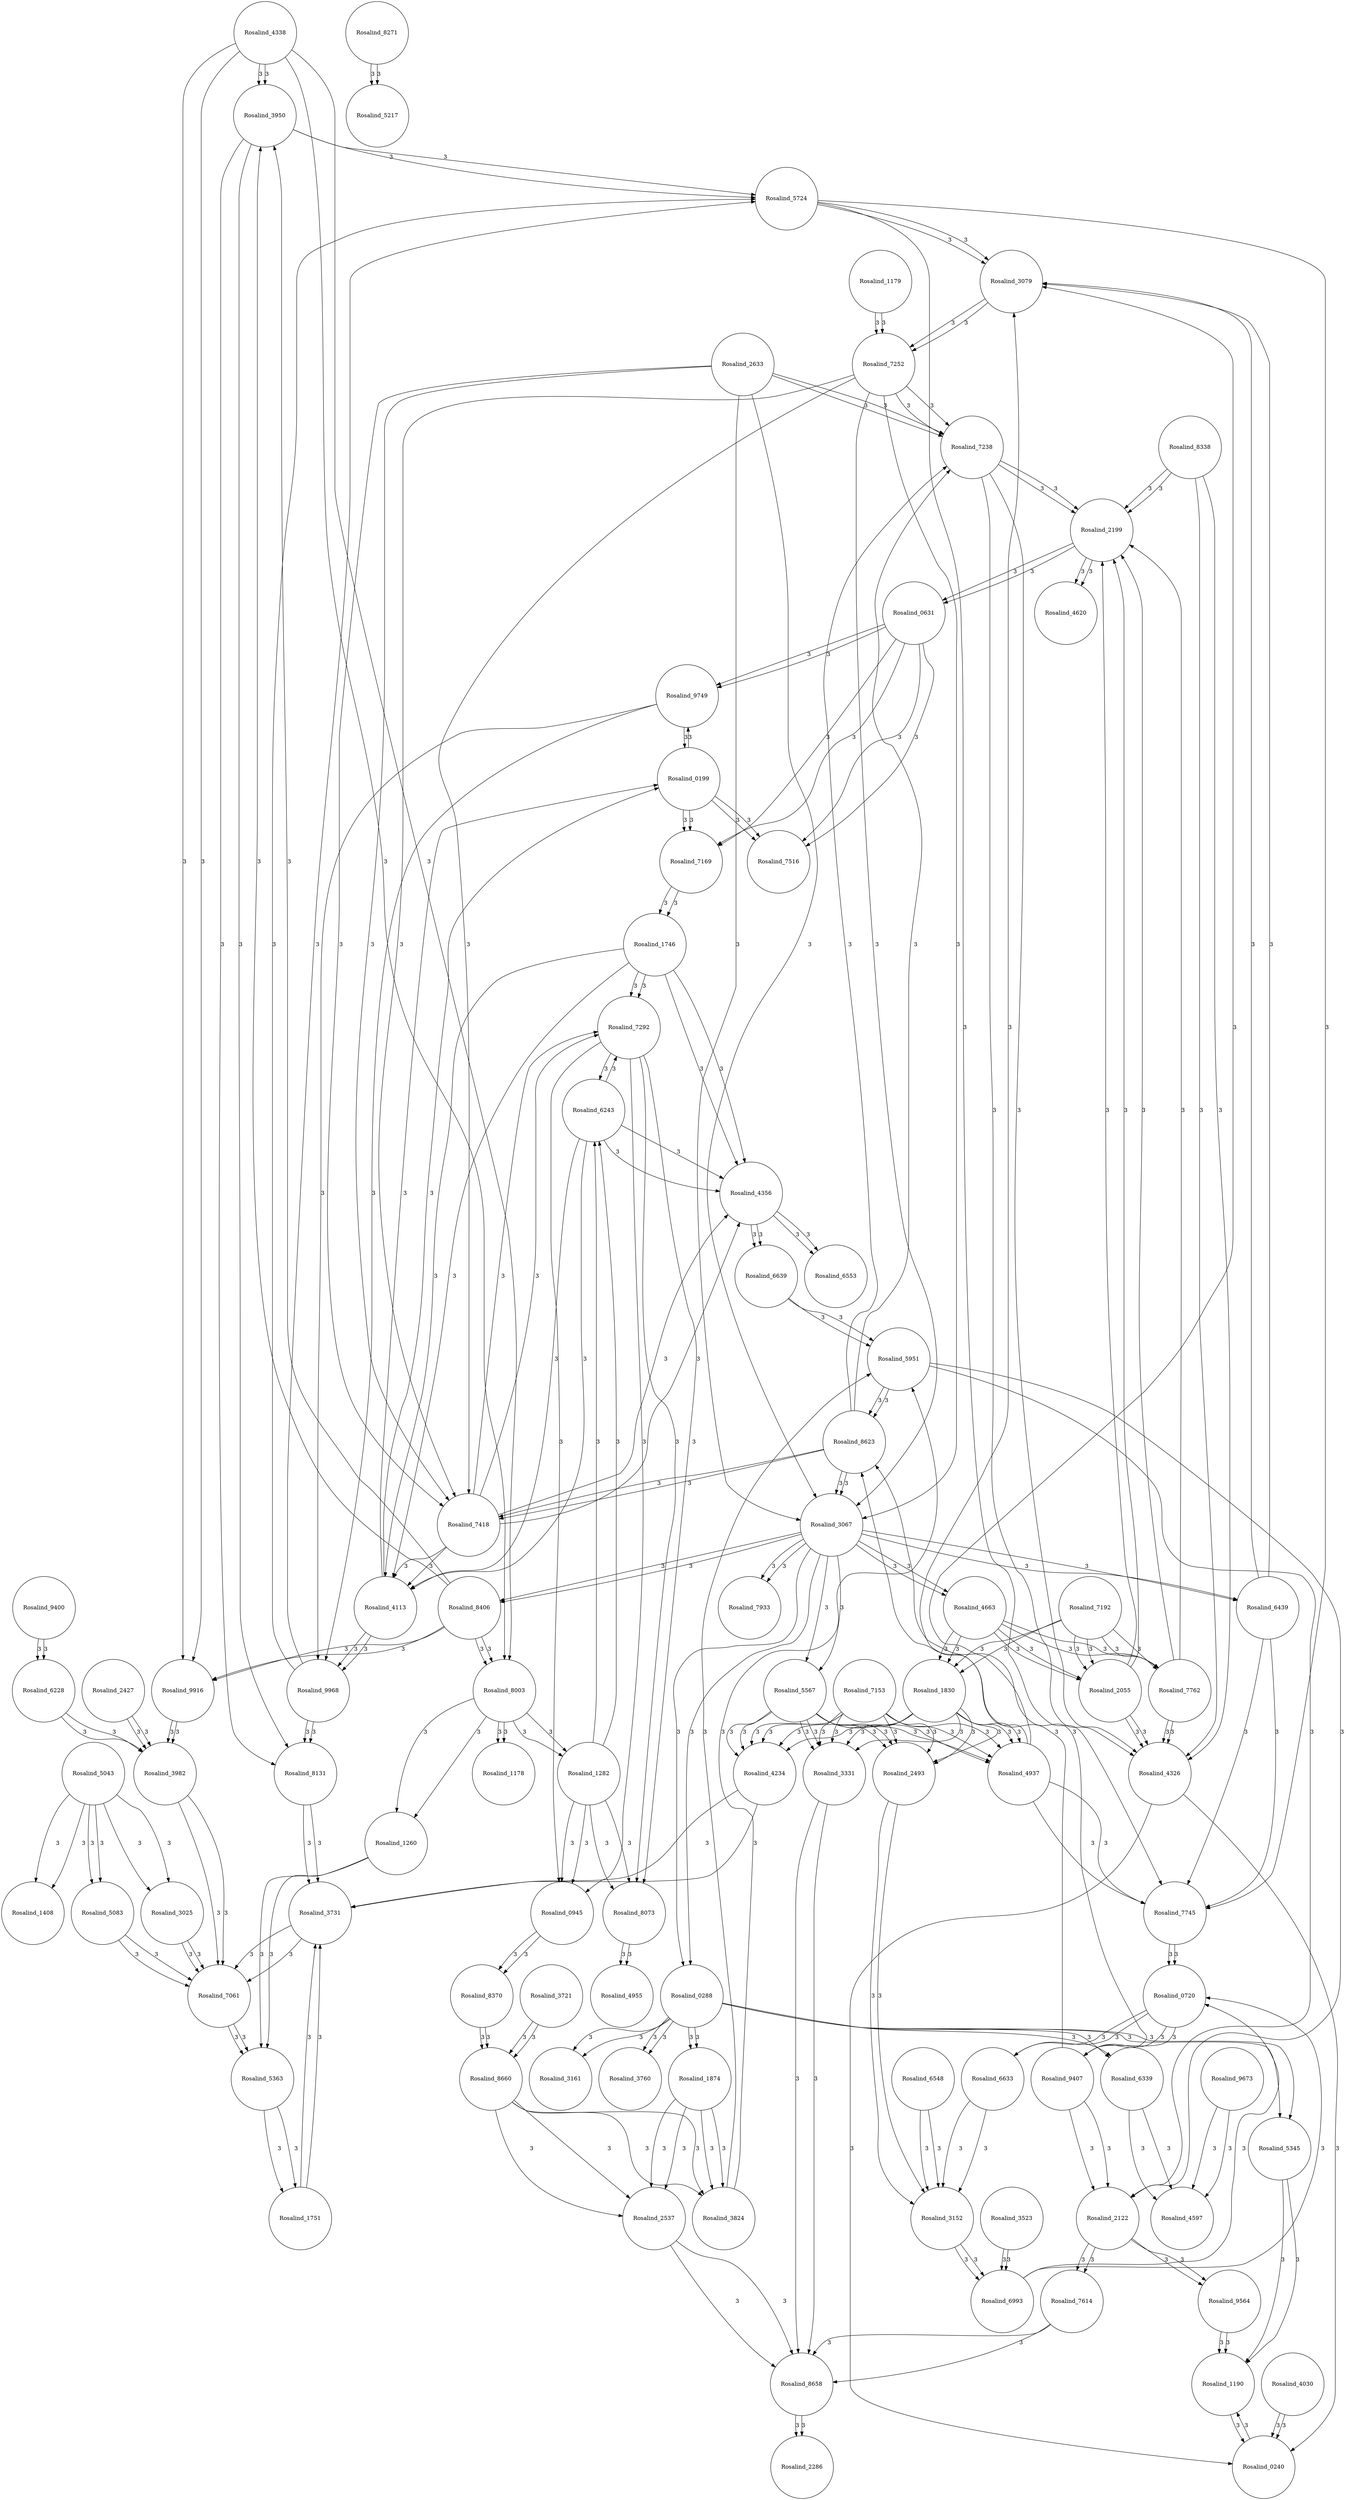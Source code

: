 digraph "Overlap Graph for 3" {
	node [shape=circle]
	Rosalind_3950 -> Rosalind_5724 [label=3]
	Rosalind_8406 -> Rosalind_3950 [label=3]
	Rosalind_3950 -> Rosalind_8131 [label=3]
	Rosalind_4338 -> Rosalind_3950 [label=3]
	Rosalind_9407 -> Rosalind_2122 [label=3]
	Rosalind_0720 -> Rosalind_9407 [label=3]
	Rosalind_9407 -> Rosalind_8623 [label=3]
	Rosalind_2199 -> Rosalind_4620 [label=3]
	Rosalind_2055 -> Rosalind_2199 [label=3]
	Rosalind_2199 -> Rosalind_0631 [label=3]
	Rosalind_8338 -> Rosalind_2199 [label=3]
	Rosalind_7238 -> Rosalind_2199 [label=3]
	Rosalind_7762 -> Rosalind_2199 [label=3]
	Rosalind_1751 -> Rosalind_3731 [label=3]
	Rosalind_5363 -> Rosalind_1751 [label=3]
	Rosalind_2199 -> Rosalind_4620 [label=3]
	Rosalind_0288 -> Rosalind_5345 [label=3]
	Rosalind_5345 -> Rosalind_1190 [label=3]
	Rosalind_2122 -> Rosalind_9564 [label=3]
	Rosalind_9564 -> Rosalind_1190 [label=3]
	Rosalind_9407 -> Rosalind_2122 [label=3]
	Rosalind_2122 -> Rosalind_9564 [label=3]
	Rosalind_2122 -> Rosalind_7614 [label=3]
	Rosalind_5951 -> Rosalind_2122 [label=3]
	Rosalind_8271 -> Rosalind_5217 [label=3]
	Rosalind_9400 -> Rosalind_6228 [label=3]
	Rosalind_9749 -> Rosalind_0199 [label=3]
	Rosalind_9749 -> Rosalind_9968 [label=3]
	Rosalind_0631 -> Rosalind_9749 [label=3]
	Rosalind_2055 -> Rosalind_2199 [label=3]
	Rosalind_2055 -> Rosalind_4326 [label=3]
	Rosalind_4663 -> Rosalind_2055 [label=3]
	Rosalind_7192 -> Rosalind_2055 [label=3]
	Rosalind_0199 -> Rosalind_9749 [label=3]
	Rosalind_4113 -> Rosalind_0199 [label=3]
	Rosalind_0199 -> Rosalind_7169 [label=3]
	Rosalind_0199 -> Rosalind_7516 [label=3]
	Rosalind_4326 -> Rosalind_0240 [label=3]
	Rosalind_4030 -> Rosalind_0240 [label=3]
	Rosalind_0240 -> Rosalind_1190 [label=3]
	Rosalind_7252 -> Rosalind_3067 [label=3]
	Rosalind_7252 -> Rosalind_7418 [label=3]
	Rosalind_3079 -> Rosalind_7252 [label=3]
	Rosalind_1179 -> Rosalind_7252 [label=3]
	Rosalind_7252 -> Rosalind_7238 [label=3]
	Rosalind_3025 -> Rosalind_7061 [label=3]
	Rosalind_5043 -> Rosalind_3025 [label=3]
	Rosalind_8370 -> Rosalind_8660 [label=3]
	Rosalind_8660 -> Rosalind_3824 [label=3]
	Rosalind_8660 -> Rosalind_2537 [label=3]
	Rosalind_3721 -> Rosalind_8660 [label=3]
	Rosalind_8003 -> Rosalind_1260 [label=3]
	Rosalind_8406 -> Rosalind_8003 [label=3]
	Rosalind_8003 -> Rosalind_1282 [label=3]
	Rosalind_8003 -> Rosalind_1178 [label=3]
	Rosalind_4338 -> Rosalind_8003 [label=3]
	Rosalind_7252 -> Rosalind_3067 [label=3]
	Rosalind_3067 -> Rosalind_0288 [label=3]
	Rosalind_3067 -> Rosalind_8406 [label=3]
	Rosalind_3067 -> Rosalind_5567 [label=3]
	Rosalind_3067 -> Rosalind_6439 [label=3]
	Rosalind_3067 -> Rosalind_4663 [label=3]
	Rosalind_8623 -> Rosalind_3067 [label=3]
	Rosalind_2633 -> Rosalind_3067 [label=3]
	Rosalind_3067 -> Rosalind_7933 [label=3]
	Rosalind_0288 -> Rosalind_3760 [label=3]
	Rosalind_8003 -> Rosalind_1260 [label=3]
	Rosalind_1260 -> Rosalind_5363 [label=3]
	Rosalind_6339 -> Rosalind_4597 [label=3]
	Rosalind_9673 -> Rosalind_4597 [label=3]
	Rosalind_4113 -> Rosalind_0199 [label=3]
	Rosalind_1746 -> Rosalind_4113 [label=3]
	Rosalind_6243 -> Rosalind_4113 [label=3]
	Rosalind_7418 -> Rosalind_4113 [label=3]
	Rosalind_4113 -> Rosalind_9968 [label=3]
	Rosalind_1282 -> Rosalind_0945 [label=3]
	Rosalind_0945 -> Rosalind_8370 [label=3]
	Rosalind_7292 -> Rosalind_0945 [label=3]
	Rosalind_3950 -> Rosalind_5724 [label=3]
	Rosalind_5724 -> Rosalind_7745 [label=3]
	Rosalind_9968 -> Rosalind_5724 [label=3]
	Rosalind_5724 -> Rosalind_3079 [label=3]
	Rosalind_0288 -> Rosalind_1874 [label=3]
	Rosalind_1874 -> Rosalind_3824 [label=3]
	Rosalind_1874 -> Rosalind_2537 [label=3]
	Rosalind_9916 -> Rosalind_3982 [label=3]
	Rosalind_8406 -> Rosalind_9916 [label=3]
	Rosalind_4338 -> Rosalind_9916 [label=3]
	Rosalind_1751 -> Rosalind_3731 [label=3]
	Rosalind_4234 -> Rosalind_3731 [label=3]
	Rosalind_8131 -> Rosalind_3731 [label=3]
	Rosalind_3731 -> Rosalind_7061 [label=3]
	Rosalind_2055 -> Rosalind_4326 [label=3]
	Rosalind_4326 -> Rosalind_0240 [label=3]
	Rosalind_8338 -> Rosalind_4326 [label=3]
	Rosalind_7238 -> Rosalind_4326 [label=3]
	Rosalind_7762 -> Rosalind_4326 [label=3]
	Rosalind_0199 -> Rosalind_7169 [label=3]
	Rosalind_7169 -> Rosalind_1746 [label=3]
	Rosalind_0631 -> Rosalind_7169 [label=3]
	Rosalind_4234 -> Rosalind_3731 [label=3]
	Rosalind_7153 -> Rosalind_4234 [label=3]
	Rosalind_5567 -> Rosalind_4234 [label=3]
	Rosalind_1830 -> Rosalind_4234 [label=3]
	Rosalind_8658 -> Rosalind_2286 [label=3]
	Rosalind_8073 -> Rosalind_4955 [label=3]
	Rosalind_7153 -> Rosalind_4234 [label=3]
	Rosalind_7153 -> Rosalind_4937 [label=3]
	Rosalind_7153 -> Rosalind_2493 [label=3]
	Rosalind_7153 -> Rosalind_3331 [label=3]
	Rosalind_6633 -> Rosalind_3152 [label=3]
	Rosalind_3152 -> Rosalind_6993 [label=3]
	Rosalind_2493 -> Rosalind_3152 [label=3]
	Rosalind_6548 -> Rosalind_3152 [label=3]
	Rosalind_4356 -> Rosalind_6553 [label=3]
	Rosalind_0288 -> Rosalind_5345 [label=3]
	Rosalind_3067 -> Rosalind_0288 [label=3]
	Rosalind_0288 -> Rosalind_3760 [label=3]
	Rosalind_0288 -> Rosalind_1874 [label=3]
	Rosalind_0288 -> Rosalind_3161 [label=3]
	Rosalind_0288 -> Rosalind_6339 [label=3]
	Rosalind_9916 -> Rosalind_3982 [label=3]
	Rosalind_3982 -> Rosalind_7061 [label=3]
	Rosalind_2427 -> Rosalind_3982 [label=3]
	Rosalind_6228 -> Rosalind_3982 [label=3]
	Rosalind_8406 -> Rosalind_3950 [label=3]
	Rosalind_8406 -> Rosalind_8003 [label=3]
	Rosalind_3067 -> Rosalind_8406 [label=3]
	Rosalind_8406 -> Rosalind_9916 [label=3]
	Rosalind_6633 -> Rosalind_3152 [label=3]
	Rosalind_0720 -> Rosalind_6633 [label=3]
	Rosalind_8003 -> Rosalind_1282 [label=3]
	Rosalind_1282 -> Rosalind_0945 [label=3]
	Rosalind_1282 -> Rosalind_6243 [label=3]
	Rosalind_1282 -> Rosalind_8073 [label=3]
	Rosalind_3152 -> Rosalind_6993 [label=3]
	Rosalind_6993 -> Rosalind_0720 [label=3]
	Rosalind_3523 -> Rosalind_6993 [label=3]
	Rosalind_0199 -> Rosalind_7516 [label=3]
	Rosalind_0631 -> Rosalind_7516 [label=3]
	Rosalind_4030 -> Rosalind_0240 [label=3]
	Rosalind_3067 -> Rosalind_5567 [label=3]
	Rosalind_5567 -> Rosalind_4234 [label=3]
	Rosalind_5567 -> Rosalind_4937 [label=3]
	Rosalind_5567 -> Rosalind_2493 [label=3]
	Rosalind_5567 -> Rosalind_3331 [label=3]
	Rosalind_8370 -> Rosalind_8660 [label=3]
	Rosalind_0945 -> Rosalind_8370 [label=3]
	Rosalind_1746 -> Rosalind_4113 [label=3]
	Rosalind_7169 -> Rosalind_1746 [label=3]
	Rosalind_1746 -> Rosalind_4356 [label=3]
	Rosalind_1746 -> Rosalind_7292 [label=3]
	Rosalind_3950 -> Rosalind_8131 [label=3]
	Rosalind_8131 -> Rosalind_3731 [label=3]
	Rosalind_9968 -> Rosalind_8131 [label=3]
	Rosalind_3067 -> Rosalind_6439 [label=3]
	Rosalind_6439 -> Rosalind_7745 [label=3]
	Rosalind_6439 -> Rosalind_3079 [label=3]
	Rosalind_3025 -> Rosalind_7061 [label=3]
	Rosalind_3731 -> Rosalind_7061 [label=3]
	Rosalind_3982 -> Rosalind_7061 [label=3]
	Rosalind_7061 -> Rosalind_5363 [label=3]
	Rosalind_5083 -> Rosalind_7061 [label=3]
	Rosalind_4356 -> Rosalind_6553 [label=3]
	Rosalind_1746 -> Rosalind_4356 [label=3]
	Rosalind_6243 -> Rosalind_4356 [label=3]
	Rosalind_7418 -> Rosalind_4356 [label=3]
	Rosalind_4356 -> Rosalind_6639 [label=3]
	Rosalind_2427 -> Rosalind_3982 [label=3]
	Rosalind_4663 -> Rosalind_2055 [label=3]
	Rosalind_3067 -> Rosalind_4663 [label=3]
	Rosalind_4663 -> Rosalind_1830 [label=3]
	Rosalind_4663 -> Rosalind_7762 [label=3]
	Rosalind_8003 -> Rosalind_1178 [label=3]
	Rosalind_0720 -> Rosalind_9407 [label=3]
	Rosalind_0720 -> Rosalind_6633 [label=3]
	Rosalind_6993 -> Rosalind_0720 [label=3]
	Rosalind_7745 -> Rosalind_0720 [label=3]
	Rosalind_6243 -> Rosalind_4113 [label=3]
	Rosalind_1282 -> Rosalind_6243 [label=3]
	Rosalind_6243 -> Rosalind_4356 [label=3]
	Rosalind_6243 -> Rosalind_7292 [label=3]
	Rosalind_4338 -> Rosalind_3950 [label=3]
	Rosalind_4338 -> Rosalind_8003 [label=3]
	Rosalind_4338 -> Rosalind_9916 [label=3]
	Rosalind_7252 -> Rosalind_7418 [label=3]
	Rosalind_7418 -> Rosalind_4113 [label=3]
	Rosalind_7418 -> Rosalind_4356 [label=3]
	Rosalind_8623 -> Rosalind_7418 [label=3]
	Rosalind_7418 -> Rosalind_7292 [label=3]
	Rosalind_2633 -> Rosalind_7418 [label=3]
	Rosalind_9407 -> Rosalind_8623 [label=3]
	Rosalind_8623 -> Rosalind_3067 [label=3]
	Rosalind_8623 -> Rosalind_7418 [label=3]
	Rosalind_8623 -> Rosalind_7238 [label=3]
	Rosalind_5951 -> Rosalind_8623 [label=3]
	Rosalind_7292 -> Rosalind_0945 [label=3]
	Rosalind_1746 -> Rosalind_7292 [label=3]
	Rosalind_7292 -> Rosalind_6243 [label=3]
	Rosalind_7418 -> Rosalind_7292 [label=3]
	Rosalind_7292 -> Rosalind_8073 [label=3]
	Rosalind_7153 -> Rosalind_4937 [label=3]
	Rosalind_5567 -> Rosalind_4937 [label=3]
	Rosalind_4937 -> Rosalind_7745 [label=3]
	Rosalind_1830 -> Rosalind_4937 [label=3]
	Rosalind_4937 -> Rosalind_3079 [label=3]
	Rosalind_5345 -> Rosalind_1190 [label=3]
	Rosalind_9564 -> Rosalind_1190 [label=3]
	Rosalind_1190 -> Rosalind_0240 [label=3]
	Rosalind_5724 -> Rosalind_7745 [label=3]
	Rosalind_6439 -> Rosalind_7745 [label=3]
	Rosalind_7745 -> Rosalind_0720 [label=3]
	Rosalind_4937 -> Rosalind_7745 [label=3]
	Rosalind_1830 -> Rosalind_4234 [label=3]
	Rosalind_4663 -> Rosalind_1830 [label=3]
	Rosalind_1830 -> Rosalind_4937 [label=3]
	Rosalind_1830 -> Rosalind_2493 [label=3]
	Rosalind_7192 -> Rosalind_1830 [label=3]
	Rosalind_1830 -> Rosalind_3331 [label=3]
	Rosalind_8660 -> Rosalind_3824 [label=3]
	Rosalind_1874 -> Rosalind_3824 [label=3]
	Rosalind_3824 -> Rosalind_5951 [label=3]
	Rosalind_2122 -> Rosalind_7614 [label=3]
	Rosalind_7614 -> Rosalind_8658 [label=3]
	Rosalind_3523 -> Rosalind_6993 [label=3]
	Rosalind_4356 -> Rosalind_6639 [label=3]
	Rosalind_6639 -> Rosalind_5951 [label=3]
	Rosalind_8660 -> Rosalind_2537 [label=3]
	Rosalind_1874 -> Rosalind_2537 [label=3]
	Rosalind_2537 -> Rosalind_8658 [label=3]
	Rosalind_0288 -> Rosalind_3161 [label=3]
	Rosalind_5043 -> Rosalind_1408 [label=3]
	Rosalind_3721 -> Rosalind_8660 [label=3]
	Rosalind_7153 -> Rosalind_2493 [label=3]
	Rosalind_2493 -> Rosalind_3152 [label=3]
	Rosalind_5567 -> Rosalind_2493 [label=3]
	Rosalind_1830 -> Rosalind_2493 [label=3]
	Rosalind_9749 -> Rosalind_9968 [label=3]
	Rosalind_4113 -> Rosalind_9968 [label=3]
	Rosalind_9968 -> Rosalind_5724 [label=3]
	Rosalind_9968 -> Rosalind_8131 [label=3]
	Rosalind_5363 -> Rosalind_1751 [label=3]
	Rosalind_1260 -> Rosalind_5363 [label=3]
	Rosalind_7061 -> Rosalind_5363 [label=3]
	Rosalind_8271 -> Rosalind_5217 [label=3]
	Rosalind_3079 -> Rosalind_7252 [label=3]
	Rosalind_5724 -> Rosalind_3079 [label=3]
	Rosalind_6439 -> Rosalind_3079 [label=3]
	Rosalind_4937 -> Rosalind_3079 [label=3]
	Rosalind_8658 -> Rosalind_2286 [label=3]
	Rosalind_7614 -> Rosalind_8658 [label=3]
	Rosalind_2537 -> Rosalind_8658 [label=3]
	Rosalind_3331 -> Rosalind_8658 [label=3]
	Rosalind_1179 -> Rosalind_7252 [label=3]
	Rosalind_7192 -> Rosalind_2055 [label=3]
	Rosalind_7192 -> Rosalind_1830 [label=3]
	Rosalind_7192 -> Rosalind_7762 [label=3]
	Rosalind_8073 -> Rosalind_4955 [label=3]
	Rosalind_1282 -> Rosalind_8073 [label=3]
	Rosalind_7292 -> Rosalind_8073 [label=3]
	Rosalind_6548 -> Rosalind_3152 [label=3]
	Rosalind_6339 -> Rosalind_4597 [label=3]
	Rosalind_0288 -> Rosalind_6339 [label=3]
	Rosalind_2199 -> Rosalind_0631 [label=3]
	Rosalind_0631 -> Rosalind_9749 [label=3]
	Rosalind_0631 -> Rosalind_7169 [label=3]
	Rosalind_0631 -> Rosalind_7516 [label=3]
	Rosalind_5043 -> Rosalind_3025 [label=3]
	Rosalind_5043 -> Rosalind_1408 [label=3]
	Rosalind_5043 -> Rosalind_5083 [label=3]
	Rosalind_2633 -> Rosalind_3067 [label=3]
	Rosalind_2633 -> Rosalind_7418 [label=3]
	Rosalind_2633 -> Rosalind_7238 [label=3]
	Rosalind_8338 -> Rosalind_2199 [label=3]
	Rosalind_8338 -> Rosalind_4326 [label=3]
	Rosalind_3067 -> Rosalind_7933 [label=3]
	Rosalind_7238 -> Rosalind_2199 [label=3]
	Rosalind_7252 -> Rosalind_7238 [label=3]
	Rosalind_7238 -> Rosalind_4326 [label=3]
	Rosalind_8623 -> Rosalind_7238 [label=3]
	Rosalind_2633 -> Rosalind_7238 [label=3]
	Rosalind_5951 -> Rosalind_2122 [label=3]
	Rosalind_5951 -> Rosalind_8623 [label=3]
	Rosalind_3824 -> Rosalind_5951 [label=3]
	Rosalind_6639 -> Rosalind_5951 [label=3]
	Rosalind_5083 -> Rosalind_7061 [label=3]
	Rosalind_5043 -> Rosalind_5083 [label=3]
	Rosalind_9673 -> Rosalind_4597 [label=3]
	Rosalind_9400 -> Rosalind_6228 [label=3]
	Rosalind_6228 -> Rosalind_3982 [label=3]
	Rosalind_7153 -> Rosalind_3331 [label=3]
	Rosalind_5567 -> Rosalind_3331 [label=3]
	Rosalind_1830 -> Rosalind_3331 [label=3]
	Rosalind_3331 -> Rosalind_8658 [label=3]
	Rosalind_7762 -> Rosalind_2199 [label=3]
	Rosalind_7762 -> Rosalind_4326 [label=3]
	Rosalind_4663 -> Rosalind_7762 [label=3]
	Rosalind_7192 -> Rosalind_7762 [label=3]
	overlap=false
}
